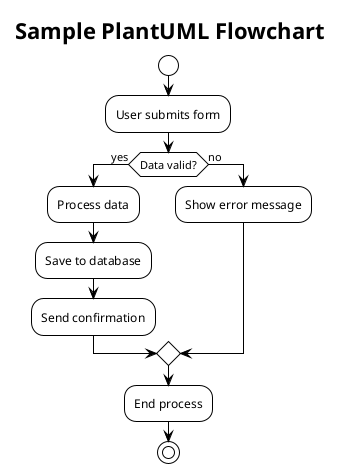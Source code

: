 @startuml
!theme plain
title Sample PlantUML Flowchart

start
:User submits form;
if (Data valid?) then (yes)
  :Process data;
  :Save to database;
  :Send confirmation;
else (no)
  :Show error message;
endif
:End process;
stop

@enduml